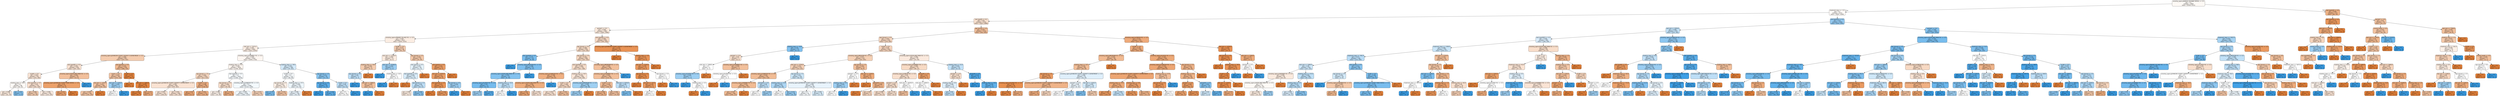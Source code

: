 digraph Tree {
node [shape=box, style="filled, rounded", color="black", fontname=helvetica] ;
edge [fontname=helvetica] ;
0 [label="arresting_agencyKANSAS HIGHWAY PATROL <= 0.5\ngini = 0.5\nsamples = 8840\nvalue = [4528, 4312]", fillcolor="#e581390c"] ;
1 [label="treatment_days <= -0.5\ngini = 0.5\nsamples = 8727\nvalue = [4447, 4280]", fillcolor="#e581390a"] ;
0 -> 1 [labeldistance=2.5, labelangle=45, headlabel="True"] ;
2 [label="bail_typePR <= 0.5\ngini = 0.49\nsamples = 6701\nvalue = [3813, 2888]", fillcolor="#e581393e"] ;
1 -> 2 ;
3 [label="genderF <= 0.5\ngini = 0.496\nsamples = 5487\nvalue = [3001, 2486]", fillcolor="#e581392c"] ;
2 -> 3 ;
4 [label="arresting_agencyPRAIRIE VILLAGE P.D. <= 0.5\ngini = 0.497\nsamples = 4557\nvalue = [2454, 2103]", fillcolor="#e5813924"] ;
3 -> 4 ;
5 [label="bail_amt <= 1675.0\ngini = 0.497\nsamples = 4491\nvalue = [2413, 2078]", fillcolor="#e5813923"] ;
4 -> 5 ;
6 [label="arresting_agencyJOHNSON COUNTY SHERIFF'S DEPARTMENT <= 0.5\ngini = 0.469\nsamples = 857\nvalue = [535, 322]", fillcolor="#e5813966"] ;
5 -> 6 ;
7 [label="bail_typeGPS <= 0.5\ngini = 0.492\nsamples = 439\nvalue = [247, 192]", fillcolor="#e5813939"] ;
6 -> 7 ;
8 [label="raceW <= 0.5\ngini = 0.493\nsamples = 421\nvalue = [235, 186]", fillcolor="#e5813935"] ;
7 -> 8 ;
9 [label="booking_days <= 26.5\ngini = 0.5\nsamples = 86\nvalue = [44, 42]", fillcolor="#e581390c"] ;
8 -> 9 ;
10 [label="gini = 0.496\nsamples = 75\nvalue = [41, 34]", fillcolor="#e581392c"] ;
9 -> 10 ;
11 [label="gini = 0.397\nsamples = 11\nvalue = [3, 8]", fillcolor="#399de59f"] ;
9 -> 11 ;
12 [label="bail_typeSUR <= 0.5\ngini = 0.49\nsamples = 335\nvalue = [191, 144]", fillcolor="#e581393f"] ;
8 -> 12 ;
13 [label="gini = 0.468\nsamples = 107\nvalue = [67, 40]", fillcolor="#e5813967"] ;
12 -> 13 ;
14 [label="gini = 0.496\nsamples = 228\nvalue = [124, 104]", fillcolor="#e5813929"] ;
12 -> 14 ;
15 [label="arresting_agencyOVERLAND PARK P.D. <= 0.5\ngini = 0.444\nsamples = 18\nvalue = [12, 6]", fillcolor="#e581397f"] ;
7 -> 15 ;
16 [label="arresting_agencyJOHNSON COUNTY PARK PATROL <= 0.5\ngini = 0.32\nsamples = 15\nvalue = [12, 3]", fillcolor="#e58139bf"] ;
15 -> 16 ;
17 [label="gini = 0.337\nsamples = 14\nvalue = [11, 3]", fillcolor="#e58139b9"] ;
16 -> 17 ;
18 [label="gini = 0.0\nsamples = 1\nvalue = [1, 0]", fillcolor="#e58139ff"] ;
16 -> 18 ;
19 [label="gini = 0.0\nsamples = 3\nvalue = [0, 3]", fillcolor="#399de5ff"] ;
15 -> 19 ;
20 [label="bail_typeGPS <= 0.5\ngini = 0.429\nsamples = 418\nvalue = [288, 130]", fillcolor="#e581398c"] ;
6 -> 20 ;
21 [label="raceA <= 0.5\ngini = 0.454\nsamples = 367\nvalue = [239, 128]", fillcolor="#e5813976"] ;
20 -> 21 ;
22 [label="bail_amt <= 1550.0\ngini = 0.453\nsamples = 364\nvalue = [238, 126]", fillcolor="#e5813978"] ;
21 -> 22 ;
23 [label="gini = 0.454\nsamples = 362\nvalue = [236, 126]", fillcolor="#e5813977"] ;
22 -> 23 ;
24 [label="gini = 0.0\nsamples = 2\nvalue = [2, 0]", fillcolor="#e58139ff"] ;
22 -> 24 ;
25 [label="bail_amt <= 1250.0\ngini = 0.444\nsamples = 3\nvalue = [1, 2]", fillcolor="#399de57f"] ;
21 -> 25 ;
26 [label="gini = 0.5\nsamples = 2\nvalue = [1, 1]", fillcolor="#e5813900"] ;
25 -> 26 ;
27 [label="gini = 0.0\nsamples = 1\nvalue = [0, 1]", fillcolor="#399de5ff"] ;
25 -> 27 ;
28 [label="raceW <= 0.5\ngini = 0.075\nsamples = 51\nvalue = [49, 2]", fillcolor="#e58139f5"] ;
20 -> 28 ;
29 [label="gini = 0.0\nsamples = 2\nvalue = [2, 0]", fillcolor="#e58139ff"] ;
28 -> 29 ;
30 [label="bail_amt <= 1400.0\ngini = 0.078\nsamples = 49\nvalue = [47, 2]", fillcolor="#e58139f4"] ;
28 -> 30 ;
31 [label="gini = 0.043\nsamples = 45\nvalue = [44, 1]", fillcolor="#e58139f9"] ;
30 -> 31 ;
32 [label="gini = 0.375\nsamples = 4\nvalue = [3, 1]", fillcolor="#e58139aa"] ;
30 -> 32 ;
33 [label="arresting_agencySHAWNEE P.D. <= 0.5\ngini = 0.499\nsamples = 3634\nvalue = [1878, 1756]", fillcolor="#e5813911"] ;
5 -> 33 ;
34 [label="booking_days <= 0.5\ngini = 0.499\nsamples = 3454\nvalue = [1799, 1655]", fillcolor="#e5813914"] ;
33 -> 34 ;
35 [label="age_binned <= 3.5\ngini = 0.482\nsamples = 1032\nvalue = [613, 419]", fillcolor="#e5813951"] ;
34 -> 35 ;
36 [label="arresting_agencyJOHNSON COUNTY SHERIFF'S DEPARTMENT <= 0.5\ngini = 0.492\nsamples = 842\nvalue = [475, 367]", fillcolor="#e581393a"] ;
35 -> 36 ;
37 [label="gini = 0.493\nsamples = 193\nvalue = [108, 85]", fillcolor="#e5813936"] ;
36 -> 37 ;
38 [label="gini = 0.491\nsamples = 649\nvalue = [367, 282]", fillcolor="#e581393b"] ;
36 -> 38 ;
39 [label="raceW <= 0.5\ngini = 0.398\nsamples = 190\nvalue = [138, 52]", fillcolor="#e581399f"] ;
35 -> 39 ;
40 [label="gini = 0.36\nsamples = 17\nvalue = [13, 4]", fillcolor="#e58139b1"] ;
39 -> 40 ;
41 [label="gini = 0.401\nsamples = 173\nvalue = [125, 48]", fillcolor="#e581399d"] ;
39 -> 41 ;
42 [label="bail_typeSUR <= 0.5\ngini = 0.5\nsamples = 2422\nvalue = [1186, 1236]", fillcolor="#399de50a"] ;
34 -> 42 ;
43 [label="age_binned <= 3.5\ngini = 0.489\nsamples = 132\nvalue = [76, 56]", fillcolor="#e5813943"] ;
42 -> 43 ;
44 [label="gini = 0.498\nsamples = 102\nvalue = [54, 48]", fillcolor="#e581391c"] ;
43 -> 44 ;
45 [label="gini = 0.391\nsamples = 30\nvalue = [22, 8]", fillcolor="#e58139a2"] ;
43 -> 45 ;
46 [label="arresting_agencyLEAWOOD P.D. <= 0.5\ngini = 0.5\nsamples = 2290\nvalue = [1110, 1180]", fillcolor="#399de50f"] ;
42 -> 46 ;
47 [label="gini = 0.499\nsamples = 2246\nvalue = [1083, 1163]", fillcolor="#399de512"] ;
46 -> 47 ;
48 [label="gini = 0.474\nsamples = 44\nvalue = [27, 17]", fillcolor="#e581395e"] ;
46 -> 48 ;
49 [label="booking_days <= 39.0\ngini = 0.493\nsamples = 180\nvalue = [79, 101]", fillcolor="#399de538"] ;
33 -> 49 ;
50 [label="raceW <= 0.5\ngini = 0.5\nsamples = 135\nvalue = [66, 69]", fillcolor="#399de50b"] ;
49 -> 50 ;
51 [label="age_binned <= 1.5\ngini = 0.497\nsamples = 28\nvalue = [15, 13]", fillcolor="#e5813922"] ;
50 -> 51 ;
52 [label="gini = 0.375\nsamples = 8\nvalue = [2, 6]", fillcolor="#399de5aa"] ;
51 -> 52 ;
53 [label="gini = 0.455\nsamples = 20\nvalue = [13, 7]", fillcolor="#e5813976"] ;
51 -> 53 ;
54 [label="booking_days <= 37.5\ngini = 0.499\nsamples = 107\nvalue = [51, 56]", fillcolor="#399de517"] ;
50 -> 54 ;
55 [label="gini = 0.498\nsamples = 106\nvalue = [50, 56]", fillcolor="#399de51b"] ;
54 -> 55 ;
56 [label="gini = 0.0\nsamples = 1\nvalue = [1, 0]", fillcolor="#e58139ff"] ;
54 -> 56 ;
57 [label="age_binned <= 2.5\ngini = 0.411\nsamples = 45\nvalue = [13, 32]", fillcolor="#399de597"] ;
49 -> 57 ;
58 [label="age_binned <= 0.5\ngini = 0.255\nsamples = 20\nvalue = [3, 17]", fillcolor="#399de5d2"] ;
57 -> 58 ;
59 [label="gini = 0.0\nsamples = 1\nvalue = [0, 1]", fillcolor="#399de5ff"] ;
58 -> 59 ;
60 [label="gini = 0.266\nsamples = 19\nvalue = [3, 16]", fillcolor="#399de5cf"] ;
58 -> 60 ;
61 [label="raceB <= 0.5\ngini = 0.48\nsamples = 25\nvalue = [10, 15]", fillcolor="#399de555"] ;
57 -> 61 ;
62 [label="gini = 0.5\nsamples = 20\nvalue = [10, 10]", fillcolor="#e5813900"] ;
61 -> 62 ;
63 [label="gini = 0.0\nsamples = 5\nvalue = [0, 5]", fillcolor="#399de5ff"] ;
61 -> 63 ;
64 [label="raceW <= 0.5\ngini = 0.471\nsamples = 66\nvalue = [41, 25]", fillcolor="#e5813964"] ;
4 -> 64 ;
65 [label="bail_amt <= 17500.0\ngini = 0.496\nsamples = 11\nvalue = [6, 5]", fillcolor="#e581392a"] ;
64 -> 65 ;
66 [label="booking_days <= 34.0\ngini = 0.469\nsamples = 8\nvalue = [5, 3]", fillcolor="#e5813966"] ;
65 -> 66 ;
67 [label="age_binned <= 0.5\ngini = 0.48\nsamples = 5\nvalue = [2, 3]", fillcolor="#399de555"] ;
66 -> 67 ;
68 [label="gini = 0.0\nsamples = 2\nvalue = [0, 2]", fillcolor="#399de5ff"] ;
67 -> 68 ;
69 [label="bail_amt <= 3000.0\ngini = 0.444\nsamples = 3\nvalue = [2, 1]", fillcolor="#e581397f"] ;
67 -> 69 ;
70 [label="gini = 0.0\nsamples = 1\nvalue = [0, 1]", fillcolor="#399de5ff"] ;
69 -> 70 ;
71 [label="gini = 0.0\nsamples = 2\nvalue = [2, 0]", fillcolor="#e58139ff"] ;
69 -> 71 ;
72 [label="gini = 0.0\nsamples = 3\nvalue = [3, 0]", fillcolor="#e58139ff"] ;
66 -> 72 ;
73 [label="bail_amt <= 37500.0\ngini = 0.444\nsamples = 3\nvalue = [1, 2]", fillcolor="#399de57f"] ;
65 -> 73 ;
74 [label="gini = 0.0\nsamples = 1\nvalue = [0, 1]", fillcolor="#399de5ff"] ;
73 -> 74 ;
75 [label="booking_days <= 10.5\ngini = 0.5\nsamples = 2\nvalue = [1, 1]", fillcolor="#e5813900"] ;
73 -> 75 ;
76 [label="gini = 0.0\nsamples = 1\nvalue = [0, 1]", fillcolor="#399de5ff"] ;
75 -> 76 ;
77 [label="gini = 0.0\nsamples = 1\nvalue = [1, 0]", fillcolor="#e58139ff"] ;
75 -> 77 ;
78 [label="age_binned <= 2.5\ngini = 0.463\nsamples = 55\nvalue = [35, 20]", fillcolor="#e581396d"] ;
64 -> 78 ;
79 [label="bail_typeCA <= 0.5\ngini = 0.497\nsamples = 28\nvalue = [13, 15]", fillcolor="#399de522"] ;
78 -> 79 ;
80 [label="bail_typeSUR <= 0.5\ngini = 0.494\nsamples = 27\nvalue = [12, 15]", fillcolor="#399de533"] ;
79 -> 80 ;
81 [label="gini = 0.0\nsamples = 2\nvalue = [2, 0]", fillcolor="#e58139ff"] ;
80 -> 81 ;
82 [label="age_binned <= 1.5\ngini = 0.48\nsamples = 25\nvalue = [10, 15]", fillcolor="#399de555"] ;
80 -> 82 ;
83 [label="gini = 0.496\nsamples = 11\nvalue = [6, 5]", fillcolor="#e581392a"] ;
82 -> 83 ;
84 [label="gini = 0.408\nsamples = 14\nvalue = [4, 10]", fillcolor="#399de599"] ;
82 -> 84 ;
85 [label="gini = 0.0\nsamples = 1\nvalue = [1, 0]", fillcolor="#e58139ff"] ;
79 -> 85 ;
86 [label="bail_typeCA <= 0.5\ngini = 0.302\nsamples = 27\nvalue = [22, 5]", fillcolor="#e58139c5"] ;
78 -> 86 ;
87 [label="bail_amt <= 8750.0\ngini = 0.311\nsamples = 26\nvalue = [21, 5]", fillcolor="#e58139c2"] ;
86 -> 87 ;
88 [label="bail_typeSUR <= 0.5\ngini = 0.227\nsamples = 23\nvalue = [20, 3]", fillcolor="#e58139d9"] ;
87 -> 88 ;
89 [label="gini = 0.0\nsamples = 4\nvalue = [4, 0]", fillcolor="#e58139ff"] ;
88 -> 89 ;
90 [label="gini = 0.266\nsamples = 19\nvalue = [16, 3]", fillcolor="#e58139cf"] ;
88 -> 90 ;
91 [label="age_binned <= 4.5\ngini = 0.444\nsamples = 3\nvalue = [1, 2]", fillcolor="#399de57f"] ;
87 -> 91 ;
92 [label="gini = 0.0\nsamples = 2\nvalue = [0, 2]", fillcolor="#399de5ff"] ;
91 -> 92 ;
93 [label="gini = 0.0\nsamples = 1\nvalue = [1, 0]", fillcolor="#e58139ff"] ;
91 -> 93 ;
94 [label="gini = 0.0\nsamples = 1\nvalue = [1, 0]", fillcolor="#e58139ff"] ;
86 -> 94 ;
95 [label="bail_typeGPS <= 0.5\ngini = 0.484\nsamples = 930\nvalue = [547, 383]", fillcolor="#e581394c"] ;
3 -> 95 ;
96 [label="age_binned <= 0.5\ngini = 0.486\nsamples = 914\nvalue = [533, 381]", fillcolor="#e5813949"] ;
95 -> 96 ;
97 [label="bail_typeSUR <= 0.5\ngini = 0.375\nsamples = 24\nvalue = [6, 18]", fillcolor="#399de5aa"] ;
96 -> 97 ;
98 [label="gini = 0.0\nsamples = 1\nvalue = [0, 1]", fillcolor="#399de5ff"] ;
97 -> 98 ;
99 [label="arresting_agencyMISSION P.D. <= 0.5\ngini = 0.386\nsamples = 23\nvalue = [6, 17]", fillcolor="#399de5a5"] ;
97 -> 99 ;
100 [label="arresting_agencyOVERLAND PARK P.D. <= 0.5\ngini = 0.397\nsamples = 22\nvalue = [6, 16]", fillcolor="#399de59f"] ;
99 -> 100 ;
101 [label="arresting_agencyOLATHE P.D. <= 0.5\ngini = 0.36\nsamples = 17\nvalue = [4, 13]", fillcolor="#399de5b1"] ;
100 -> 101 ;
102 [label="gini = 0.444\nsamples = 9\nvalue = [3, 6]", fillcolor="#399de57f"] ;
101 -> 102 ;
103 [label="gini = 0.219\nsamples = 8\nvalue = [1, 7]", fillcolor="#399de5db"] ;
101 -> 103 ;
104 [label="booking_days <= 15.0\ngini = 0.48\nsamples = 5\nvalue = [2, 3]", fillcolor="#399de555"] ;
100 -> 104 ;
105 [label="gini = 0.5\nsamples = 4\nvalue = [2, 2]", fillcolor="#e5813900"] ;
104 -> 105 ;
106 [label="gini = 0.0\nsamples = 1\nvalue = [0, 1]", fillcolor="#399de5ff"] ;
104 -> 106 ;
107 [label="gini = 0.0\nsamples = 1\nvalue = [0, 1]", fillcolor="#399de5ff"] ;
99 -> 107 ;
108 [label="age_binned <= 3.5\ngini = 0.483\nsamples = 890\nvalue = [527, 363]", fillcolor="#e581394f"] ;
96 -> 108 ;
109 [label="bail_typeSUR <= 0.5\ngini = 0.489\nsamples = 725\nvalue = [417, 308]", fillcolor="#e5813943"] ;
108 -> 109 ;
110 [label="arresting_agencyLEAWOOD P.D. <= 0.5\ngini = 0.396\nsamples = 81\nvalue = [59, 22]", fillcolor="#e58139a0"] ;
109 -> 110 ;
111 [label="arresting_agencyOVERLAND PARK P.D. <= 0.5\ngini = 0.387\nsamples = 80\nvalue = [59, 21]", fillcolor="#e58139a4"] ;
110 -> 111 ;
112 [label="gini = 0.342\nsamples = 64\nvalue = [50, 14]", fillcolor="#e58139b8"] ;
111 -> 112 ;
113 [label="gini = 0.492\nsamples = 16\nvalue = [9, 7]", fillcolor="#e5813939"] ;
111 -> 113 ;
114 [label="gini = 0.0\nsamples = 1\nvalue = [0, 1]", fillcolor="#399de5ff"] ;
110 -> 114 ;
115 [label="booking_days <= 50.5\ngini = 0.494\nsamples = 644\nvalue = [358, 286]", fillcolor="#e5813933"] ;
109 -> 115 ;
116 [label="raceB <= 0.5\ngini = 0.484\nsamples = 556\nvalue = [328, 228]", fillcolor="#e581394e"] ;
115 -> 116 ;
117 [label="gini = 0.491\nsamples = 432\nvalue = [245, 187]", fillcolor="#e581393c"] ;
116 -> 117 ;
118 [label="gini = 0.443\nsamples = 124\nvalue = [83, 41]", fillcolor="#e5813981"] ;
116 -> 118 ;
119 [label="arresting_agencyMERRIAM P.D. <= 0.5\ngini = 0.449\nsamples = 88\nvalue = [30, 58]", fillcolor="#399de57b"] ;
115 -> 119 ;
120 [label="gini = 0.444\nsamples = 87\nvalue = [29, 58]", fillcolor="#399de57f"] ;
119 -> 120 ;
121 [label="gini = 0.0\nsamples = 1\nvalue = [1, 0]", fillcolor="#e58139ff"] ;
119 -> 121 ;
122 [label="arresting_agencyMERRIAM P.D. <= 0.5\ngini = 0.444\nsamples = 165\nvalue = [110, 55]", fillcolor="#e581397f"] ;
108 -> 122 ;
123 [label="arresting_agencySHAWNEE P.D. <= 0.5\ngini = 0.442\nsamples = 164\nvalue = [110, 54]", fillcolor="#e5813982"] ;
122 -> 123 ;
124 [label="raceW <= 0.5\ngini = 0.436\nsamples = 159\nvalue = [108, 51]", fillcolor="#e5813987"] ;
123 -> 124 ;
125 [label="gini = 0.399\nsamples = 40\nvalue = [29, 11]", fillcolor="#e581399e"] ;
124 -> 125 ;
126 [label="gini = 0.446\nsamples = 119\nvalue = [79, 40]", fillcolor="#e581397e"] ;
124 -> 126 ;
127 [label="bail_amt <= 8750.0\ngini = 0.48\nsamples = 5\nvalue = [2, 3]", fillcolor="#399de555"] ;
123 -> 127 ;
128 [label="gini = 0.375\nsamples = 4\nvalue = [1, 3]", fillcolor="#399de5aa"] ;
127 -> 128 ;
129 [label="gini = 0.0\nsamples = 1\nvalue = [1, 0]", fillcolor="#e58139ff"] ;
127 -> 129 ;
130 [label="gini = 0.0\nsamples = 1\nvalue = [0, 1]", fillcolor="#399de5ff"] ;
122 -> 130 ;
131 [label="arresting_agencyJOHNSON COUNTY SHERIFF'S DEPARTMENT <= 0.5\ngini = 0.219\nsamples = 16\nvalue = [14, 2]", fillcolor="#e58139db"] ;
95 -> 131 ;
132 [label="gini = 0.0\nsamples = 1\nvalue = [1, 0]", fillcolor="#e58139ff"] ;
131 -> 132 ;
133 [label="booking_days <= 0.5\ngini = 0.231\nsamples = 15\nvalue = [13, 2]", fillcolor="#e58139d8"] ;
131 -> 133 ;
134 [label="bail_amt <= 2250.0\ngini = 0.278\nsamples = 12\nvalue = [10, 2]", fillcolor="#e58139cc"] ;
133 -> 134 ;
135 [label="age_binned <= 2.5\ngini = 0.18\nsamples = 10\nvalue = [9, 1]", fillcolor="#e58139e3"] ;
134 -> 135 ;
136 [label="gini = 0.0\nsamples = 4\nvalue = [4, 0]", fillcolor="#e58139ff"] ;
135 -> 136 ;
137 [label="bail_amt <= 375.0\ngini = 0.278\nsamples = 6\nvalue = [5, 1]", fillcolor="#e58139cc"] ;
135 -> 137 ;
138 [label="gini = 0.5\nsamples = 2\nvalue = [1, 1]", fillcolor="#e5813900"] ;
137 -> 138 ;
139 [label="gini = 0.0\nsamples = 4\nvalue = [4, 0]", fillcolor="#e58139ff"] ;
137 -> 139 ;
140 [label="age_binned <= 5.5\ngini = 0.5\nsamples = 2\nvalue = [1, 1]", fillcolor="#e5813900"] ;
134 -> 140 ;
141 [label="gini = 0.0\nsamples = 1\nvalue = [1, 0]", fillcolor="#e58139ff"] ;
140 -> 141 ;
142 [label="gini = 0.0\nsamples = 1\nvalue = [0, 1]", fillcolor="#399de5ff"] ;
140 -> 142 ;
143 [label="gini = 0.0\nsamples = 3\nvalue = [3, 0]", fillcolor="#e58139ff"] ;
133 -> 143 ;
144 [label="age_binned <= 2.5\ngini = 0.443\nsamples = 1214\nvalue = [812, 402]", fillcolor="#e5813981"] ;
2 -> 144 ;
145 [label="age_binned <= 0.5\ngini = 0.483\nsamples = 639\nvalue = [379, 260]", fillcolor="#e5813950"] ;
144 -> 145 ;
146 [label="booking_days <= 19.0\ngini = 0.391\nsamples = 15\nvalue = [4, 11]", fillcolor="#399de5a2"] ;
145 -> 146 ;
147 [label="genderF <= 0.5\ngini = 0.49\nsamples = 7\nvalue = [4, 3]", fillcolor="#e5813940"] ;
146 -> 147 ;
148 [label="bail_amt <= 2000.0\ngini = 0.5\nsamples = 4\nvalue = [2, 2]", fillcolor="#e5813900"] ;
147 -> 148 ;
149 [label="arresting_agencyOLATHE P.D. <= 0.5\ngini = 0.444\nsamples = 3\nvalue = [1, 2]", fillcolor="#399de57f"] ;
148 -> 149 ;
150 [label="gini = 0.0\nsamples = 1\nvalue = [0, 1]", fillcolor="#399de5ff"] ;
149 -> 150 ;
151 [label="booking_days <= 0.5\ngini = 0.5\nsamples = 2\nvalue = [1, 1]", fillcolor="#e5813900"] ;
149 -> 151 ;
152 [label="gini = 0.0\nsamples = 1\nvalue = [1, 0]", fillcolor="#e58139ff"] ;
151 -> 152 ;
153 [label="gini = 0.0\nsamples = 1\nvalue = [0, 1]", fillcolor="#399de5ff"] ;
151 -> 153 ;
154 [label="gini = 0.0\nsamples = 1\nvalue = [1, 0]", fillcolor="#e58139ff"] ;
148 -> 154 ;
155 [label="arresting_agencySHAWNEE P.D. <= 0.5\ngini = 0.444\nsamples = 3\nvalue = [2, 1]", fillcolor="#e581397f"] ;
147 -> 155 ;
156 [label="arresting_agencyOLATHE P.D. <= 0.5\ngini = 0.5\nsamples = 2\nvalue = [1, 1]", fillcolor="#e5813900"] ;
155 -> 156 ;
157 [label="gini = 0.0\nsamples = 1\nvalue = [1, 0]", fillcolor="#e58139ff"] ;
156 -> 157 ;
158 [label="gini = 0.0\nsamples = 1\nvalue = [0, 1]", fillcolor="#399de5ff"] ;
156 -> 158 ;
159 [label="gini = 0.0\nsamples = 1\nvalue = [1, 0]", fillcolor="#e58139ff"] ;
155 -> 159 ;
160 [label="gini = 0.0\nsamples = 8\nvalue = [0, 8]", fillcolor="#399de5ff"] ;
146 -> 160 ;
161 [label="raceB <= 0.5\ngini = 0.48\nsamples = 624\nvalue = [375, 249]", fillcolor="#e5813956"] ;
145 -> 161 ;
162 [label="arresting_agencyMISSION P.D. <= 0.5\ngini = 0.475\nsamples = 527\nvalue = [322, 205]", fillcolor="#e581395d"] ;
161 -> 162 ;
163 [label="bail_amt <= 2750.0\ngini = 0.476\nsamples = 515\nvalue = [314, 201]", fillcolor="#e581395c"] ;
162 -> 163 ;
164 [label="arresting_agencyLEAWOOD P.D. <= 0.5\ngini = 0.434\nsamples = 370\nvalue = [252, 118]", fillcolor="#e5813988"] ;
163 -> 164 ;
165 [label="arresting_agencyFAIRWAY P.D. <= 0.5\ngini = 0.432\nsamples = 365\nvalue = [250, 115]", fillcolor="#e581398a"] ;
164 -> 165 ;
166 [label="gini = 0.432\nsamples = 364\nvalue = [249, 115]", fillcolor="#e5813989"] ;
165 -> 166 ;
167 [label="gini = 0.0\nsamples = 1\nvalue = [1, 0]", fillcolor="#e58139ff"] ;
165 -> 167 ;
168 [label="genderM <= 0.5\ngini = 0.48\nsamples = 5\nvalue = [2, 3]", fillcolor="#399de555"] ;
164 -> 168 ;
169 [label="gini = 0.5\nsamples = 2\nvalue = [1, 1]", fillcolor="#e5813900"] ;
168 -> 169 ;
170 [label="gini = 0.444\nsamples = 3\nvalue = [1, 2]", fillcolor="#399de57f"] ;
168 -> 170 ;
171 [label="age_binned <= 1.5\ngini = 0.49\nsamples = 145\nvalue = [62, 83]", fillcolor="#399de541"] ;
163 -> 171 ;
172 [label="booking_days <= 11.0\ngini = 0.467\nsamples = 62\nvalue = [23, 39]", fillcolor="#399de569"] ;
171 -> 172 ;
173 [label="gini = 0.5\nsamples = 18\nvalue = [9, 9]", fillcolor="#e5813900"] ;
172 -> 173 ;
174 [label="gini = 0.434\nsamples = 44\nvalue = [14, 30]", fillcolor="#399de588"] ;
172 -> 174 ;
175 [label="arresting_agencyJOHNSON COUNTY SHERIFF'S DEPARTMENT <= 0.5\ngini = 0.498\nsamples = 83\nvalue = [39, 44]", fillcolor="#399de51d"] ;
171 -> 175 ;
176 [label="gini = 0.5\nsamples = 45\nvalue = [22, 23]", fillcolor="#399de50b"] ;
175 -> 176 ;
177 [label="gini = 0.494\nsamples = 38\nvalue = [17, 21]", fillcolor="#399de531"] ;
175 -> 177 ;
178 [label="age_binned <= 1.5\ngini = 0.444\nsamples = 12\nvalue = [8, 4]", fillcolor="#e581397f"] ;
162 -> 178 ;
179 [label="genderF <= 0.5\ngini = 0.5\nsamples = 4\nvalue = [2, 2]", fillcolor="#e5813900"] ;
178 -> 179 ;
180 [label="booking_days <= 9.5\ngini = 0.444\nsamples = 3\nvalue = [1, 2]", fillcolor="#399de57f"] ;
179 -> 180 ;
181 [label="gini = 0.5\nsamples = 2\nvalue = [1, 1]", fillcolor="#e5813900"] ;
180 -> 181 ;
182 [label="gini = 0.0\nsamples = 1\nvalue = [0, 1]", fillcolor="#399de5ff"] ;
180 -> 182 ;
183 [label="gini = 0.0\nsamples = 1\nvalue = [1, 0]", fillcolor="#e58139ff"] ;
179 -> 183 ;
184 [label="bail_amt <= 1250.0\ngini = 0.375\nsamples = 8\nvalue = [6, 2]", fillcolor="#e58139aa"] ;
178 -> 184 ;
185 [label="gini = 0.0\nsamples = 1\nvalue = [1, 0]", fillcolor="#e58139ff"] ;
184 -> 185 ;
186 [label="genderM <= 0.5\ngini = 0.408\nsamples = 7\nvalue = [5, 2]", fillcolor="#e5813999"] ;
184 -> 186 ;
187 [label="gini = 0.0\nsamples = 2\nvalue = [2, 0]", fillcolor="#e58139ff"] ;
186 -> 187 ;
188 [label="gini = 0.48\nsamples = 5\nvalue = [3, 2]", fillcolor="#e5813955"] ;
186 -> 188 ;
189 [label="arresting_agencyOVERLAND PARK P.D. <= 0.5\ngini = 0.496\nsamples = 97\nvalue = [53, 44]", fillcolor="#e581392b"] ;
161 -> 189 ;
190 [label="arresting_agencySHAWNEE P.D. <= 0.5\ngini = 0.485\nsamples = 75\nvalue = [44, 31]", fillcolor="#e581394b"] ;
189 -> 190 ;
191 [label="arresting_agencyLENEXA P.D. <= 0.5\ngini = 0.49\nsamples = 70\nvalue = [40, 30]", fillcolor="#e5813940"] ;
190 -> 191 ;
192 [label="genderF <= 0.5\ngini = 0.489\nsamples = 66\nvalue = [38, 28]", fillcolor="#e5813943"] ;
191 -> 192 ;
193 [label="gini = 0.488\nsamples = 52\nvalue = [30, 22]", fillcolor="#e5813944"] ;
192 -> 193 ;
194 [label="gini = 0.49\nsamples = 14\nvalue = [8, 6]", fillcolor="#e5813940"] ;
192 -> 194 ;
195 [label="bail_amt <= 26250.0\ngini = 0.5\nsamples = 4\nvalue = [2, 2]", fillcolor="#e5813900"] ;
191 -> 195 ;
196 [label="gini = 0.444\nsamples = 3\nvalue = [2, 1]", fillcolor="#e581397f"] ;
195 -> 196 ;
197 [label="gini = 0.0\nsamples = 1\nvalue = [0, 1]", fillcolor="#399de5ff"] ;
195 -> 197 ;
198 [label="genderM <= 0.5\ngini = 0.32\nsamples = 5\nvalue = [4, 1]", fillcolor="#e58139bf"] ;
190 -> 198 ;
199 [label="bail_amt <= 2000.0\ngini = 0.5\nsamples = 2\nvalue = [1, 1]", fillcolor="#e5813900"] ;
198 -> 199 ;
200 [label="gini = 0.0\nsamples = 1\nvalue = [0, 1]", fillcolor="#399de5ff"] ;
199 -> 200 ;
201 [label="gini = 0.0\nsamples = 1\nvalue = [1, 0]", fillcolor="#e58139ff"] ;
199 -> 201 ;
202 [label="gini = 0.0\nsamples = 3\nvalue = [3, 0]", fillcolor="#e58139ff"] ;
198 -> 202 ;
203 [label="booking_days <= 21.0\ngini = 0.483\nsamples = 22\nvalue = [9, 13]", fillcolor="#399de54e"] ;
189 -> 203 ;
204 [label="genderF <= 0.5\ngini = 0.49\nsamples = 14\nvalue = [8, 6]", fillcolor="#e5813940"] ;
203 -> 204 ;
205 [label="booking_days <= 8.0\ngini = 0.496\nsamples = 11\nvalue = [5, 6]", fillcolor="#399de52a"] ;
204 -> 205 ;
206 [label="gini = 0.48\nsamples = 10\nvalue = [4, 6]", fillcolor="#399de555"] ;
205 -> 206 ;
207 [label="gini = 0.0\nsamples = 1\nvalue = [1, 0]", fillcolor="#e58139ff"] ;
205 -> 207 ;
208 [label="gini = 0.0\nsamples = 3\nvalue = [3, 0]", fillcolor="#e58139ff"] ;
204 -> 208 ;
209 [label="genderM <= 0.5\ngini = 0.219\nsamples = 8\nvalue = [1, 7]", fillcolor="#399de5db"] ;
203 -> 209 ;
210 [label="gini = 0.0\nsamples = 2\nvalue = [0, 2]", fillcolor="#399de5ff"] ;
209 -> 210 ;
211 [label="booking_days <= 45.0\ngini = 0.278\nsamples = 6\nvalue = [1, 5]", fillcolor="#399de5cc"] ;
209 -> 211 ;
212 [label="gini = 0.0\nsamples = 5\nvalue = [0, 5]", fillcolor="#399de5ff"] ;
211 -> 212 ;
213 [label="gini = 0.0\nsamples = 1\nvalue = [1, 0]", fillcolor="#e58139ff"] ;
211 -> 213 ;
214 [label="arresting_agencyLENEXA P.D. <= 0.5\ngini = 0.372\nsamples = 575\nvalue = [433, 142]", fillcolor="#e58139ab"] ;
144 -> 214 ;
215 [label="raceW <= 0.5\ngini = 0.378\nsamples = 549\nvalue = [410, 139]", fillcolor="#e58139a9"] ;
214 -> 215 ;
216 [label="arresting_agencyMERRIAM P.D. <= 0.5\ngini = 0.429\nsamples = 90\nvalue = [62, 28]", fillcolor="#e581398c"] ;
215 -> 216 ;
217 [label="booking_days <= 22.5\ngini = 0.439\nsamples = 86\nvalue = [58, 28]", fillcolor="#e5813984"] ;
216 -> 217 ;
218 [label="age_binned <= 3.5\ngini = 0.291\nsamples = 51\nvalue = [42, 9]", fillcolor="#e58139c8"] ;
217 -> 218 ;
219 [label="arresting_agencyOLATHE P.D. <= 0.5\ngini = 0.18\nsamples = 30\nvalue = [27, 3]", fillcolor="#e58139e3"] ;
218 -> 219 ;
220 [label="gini = 0.087\nsamples = 22\nvalue = [21, 1]", fillcolor="#e58139f3"] ;
219 -> 220 ;
221 [label="gini = 0.375\nsamples = 8\nvalue = [6, 2]", fillcolor="#e58139aa"] ;
219 -> 221 ;
222 [label="arresting_agencyJOHNSON COUNTY SHERIFF'S DEPARTMENT <= 0.5\ngini = 0.408\nsamples = 21\nvalue = [15, 6]", fillcolor="#e5813999"] ;
218 -> 222 ;
223 [label="gini = 0.375\nsamples = 16\nvalue = [12, 4]", fillcolor="#e58139aa"] ;
222 -> 223 ;
224 [label="gini = 0.48\nsamples = 5\nvalue = [3, 2]", fillcolor="#e5813955"] ;
222 -> 224 ;
225 [label="arresting_agencyJOHNSON COUNTY SHERIFF'S DEPARTMENT <= 0.5\ngini = 0.496\nsamples = 35\nvalue = [16, 19]", fillcolor="#399de528"] ;
217 -> 225 ;
226 [label="genderF <= 0.5\ngini = 0.499\nsamples = 19\nvalue = [9, 10]", fillcolor="#399de519"] ;
225 -> 226 ;
227 [label="gini = 0.5\nsamples = 14\nvalue = [7, 7]", fillcolor="#e5813900"] ;
226 -> 227 ;
228 [label="gini = 0.48\nsamples = 5\nvalue = [2, 3]", fillcolor="#399de555"] ;
226 -> 228 ;
229 [label="bail_amt <= 4250.0\ngini = 0.492\nsamples = 16\nvalue = [7, 9]", fillcolor="#399de539"] ;
225 -> 229 ;
230 [label="gini = 0.375\nsamples = 8\nvalue = [2, 6]", fillcolor="#399de5aa"] ;
229 -> 230 ;
231 [label="gini = 0.469\nsamples = 8\nvalue = [5, 3]", fillcolor="#e5813966"] ;
229 -> 231 ;
232 [label="gini = 0.0\nsamples = 4\nvalue = [4, 0]", fillcolor="#e58139ff"] ;
216 -> 232 ;
233 [label="arresting_agencyOLATHE P.D. <= 0.5\ngini = 0.367\nsamples = 459\nvalue = [348, 111]", fillcolor="#e58139ae"] ;
215 -> 233 ;
234 [label="arresting_agencyLEAWOOD P.D. <= 0.5\ngini = 0.355\nsamples = 369\nvalue = [284, 85]", fillcolor="#e58139b3"] ;
233 -> 234 ;
235 [label="arresting_agencyJOHNSON COUNTY SHERIFF'S DEPARTMENT <= 0.5\ngini = 0.352\nsamples = 360\nvalue = [278, 82]", fillcolor="#e58139b4"] ;
234 -> 235 ;
236 [label="booking_days <= 11.5\ngini = 0.371\nsamples = 191\nvalue = [144, 47]", fillcolor="#e58139ac"] ;
235 -> 236 ;
237 [label="gini = 0.266\nsamples = 152\nvalue = [128, 24]", fillcolor="#e58139cf"] ;
236 -> 237 ;
238 [label="gini = 0.484\nsamples = 39\nvalue = [16, 23]", fillcolor="#399de54e"] ;
236 -> 238 ;
239 [label="booking_days <= 9.0\ngini = 0.328\nsamples = 169\nvalue = [134, 35]", fillcolor="#e58139bc"] ;
235 -> 239 ;
240 [label="gini = 0.251\nsamples = 95\nvalue = [81, 14]", fillcolor="#e58139d3"] ;
239 -> 240 ;
241 [label="gini = 0.407\nsamples = 74\nvalue = [53, 21]", fillcolor="#e581399a"] ;
239 -> 241 ;
242 [label="booking_days <= 27.0\ngini = 0.444\nsamples = 9\nvalue = [6, 3]", fillcolor="#e581397f"] ;
234 -> 242 ;
243 [label="age_binned <= 4.5\ngini = 0.245\nsamples = 7\nvalue = [6, 1]", fillcolor="#e58139d4"] ;
242 -> 243 ;
244 [label="gini = 0.0\nsamples = 5\nvalue = [5, 0]", fillcolor="#e58139ff"] ;
243 -> 244 ;
245 [label="gini = 0.5\nsamples = 2\nvalue = [1, 1]", fillcolor="#e5813900"] ;
243 -> 245 ;
246 [label="gini = 0.0\nsamples = 2\nvalue = [0, 2]", fillcolor="#399de5ff"] ;
242 -> 246 ;
247 [label="age_binned <= 5.5\ngini = 0.411\nsamples = 90\nvalue = [64, 26]", fillcolor="#e5813997"] ;
233 -> 247 ;
248 [label="booking_days <= 8.5\ngini = 0.414\nsamples = 89\nvalue = [63, 26]", fillcolor="#e5813996"] ;
247 -> 248 ;
249 [label="genderF <= 0.5\ngini = 0.299\nsamples = 71\nvalue = [58, 13]", fillcolor="#e58139c6"] ;
248 -> 249 ;
250 [label="gini = 0.32\nsamples = 55\nvalue = [44, 11]", fillcolor="#e58139bf"] ;
249 -> 250 ;
251 [label="gini = 0.219\nsamples = 16\nvalue = [14, 2]", fillcolor="#e58139db"] ;
249 -> 251 ;
252 [label="genderM <= 0.5\ngini = 0.401\nsamples = 18\nvalue = [5, 13]", fillcolor="#399de59d"] ;
248 -> 252 ;
253 [label="gini = 0.49\nsamples = 7\nvalue = [3, 4]", fillcolor="#399de540"] ;
252 -> 253 ;
254 [label="gini = 0.298\nsamples = 11\nvalue = [2, 9]", fillcolor="#399de5c6"] ;
252 -> 254 ;
255 [label="gini = 0.0\nsamples = 1\nvalue = [1, 0]", fillcolor="#e58139ff"] ;
247 -> 255 ;
256 [label="bail_amt <= 4250.0\ngini = 0.204\nsamples = 26\nvalue = [23, 3]", fillcolor="#e58139de"] ;
214 -> 256 ;
257 [label="age_binned <= 3.5\ngini = 0.165\nsamples = 22\nvalue = [20, 2]", fillcolor="#e58139e6"] ;
256 -> 257 ;
258 [label="gini = 0.0\nsamples = 6\nvalue = [6, 0]", fillcolor="#e58139ff"] ;
257 -> 258 ;
259 [label="booking_days <= 26.0\ngini = 0.219\nsamples = 16\nvalue = [14, 2]", fillcolor="#e58139db"] ;
257 -> 259 ;
260 [label="raceB <= 0.5\ngini = 0.124\nsamples = 15\nvalue = [14, 1]", fillcolor="#e58139ed"] ;
259 -> 260 ;
261 [label="bail_amt <= 1250.0\ngini = 0.153\nsamples = 12\nvalue = [11, 1]", fillcolor="#e58139e8"] ;
260 -> 261 ;
262 [label="gini = 0.375\nsamples = 4\nvalue = [3, 1]", fillcolor="#e58139aa"] ;
261 -> 262 ;
263 [label="gini = 0.0\nsamples = 8\nvalue = [8, 0]", fillcolor="#e58139ff"] ;
261 -> 263 ;
264 [label="gini = 0.0\nsamples = 3\nvalue = [3, 0]", fillcolor="#e58139ff"] ;
260 -> 264 ;
265 [label="gini = 0.0\nsamples = 1\nvalue = [0, 1]", fillcolor="#399de5ff"] ;
259 -> 265 ;
266 [label="bail_amt <= 7500.0\ngini = 0.375\nsamples = 4\nvalue = [3, 1]", fillcolor="#e58139aa"] ;
256 -> 266 ;
267 [label="genderF <= 0.5\ngini = 0.5\nsamples = 2\nvalue = [1, 1]", fillcolor="#e5813900"] ;
266 -> 267 ;
268 [label="gini = 0.0\nsamples = 1\nvalue = [1, 0]", fillcolor="#e58139ff"] ;
267 -> 268 ;
269 [label="gini = 0.0\nsamples = 1\nvalue = [0, 1]", fillcolor="#399de5ff"] ;
267 -> 269 ;
270 [label="gini = 0.0\nsamples = 2\nvalue = [2, 0]", fillcolor="#e58139ff"] ;
266 -> 270 ;
271 [label="bail_typeSUR <= 0.5\ngini = 0.43\nsamples = 2026\nvalue = [634, 1392]", fillcolor="#399de58b"] ;
1 -> 271 ;
272 [label="bail_amt <= 4250.0\ngini = 0.484\nsamples = 579\nvalue = [237, 342]", fillcolor="#399de54e"] ;
271 -> 272 ;
273 [label="bail_typeORCD <= 0.5\ngini = 0.494\nsamples = 440\nvalue = [196, 244]", fillcolor="#399de532"] ;
272 -> 273 ;
274 [label="treatment_days <= 1299.0\ngini = 0.488\nsamples = 376\nvalue = [159, 217]", fillcolor="#399de544"] ;
273 -> 274 ;
275 [label="treatment_days <= 381.0\ngini = 0.477\nsamples = 336\nvalue = [132, 204]", fillcolor="#399de55a"] ;
274 -> 275 ;
276 [label="bail_amt <= 1400.0\ngini = 0.49\nsamples = 250\nvalue = [107, 143]", fillcolor="#399de540"] ;
275 -> 276 ;
277 [label="arresting_agencyGARDNER P.D. <= 0.5\ngini = 0.496\nsamples = 44\nvalue = [24, 20]", fillcolor="#e581392a"] ;
276 -> 277 ;
278 [label="arresting_agencyOVERLAND PARK P.D. <= 0.5\ngini = 0.5\nsamples = 41\nvalue = [21, 20]", fillcolor="#e581390c"] ;
277 -> 278 ;
279 [label="gini = 0.496\nsamples = 35\nvalue = [19, 16]", fillcolor="#e5813928"] ;
278 -> 279 ;
280 [label="gini = 0.444\nsamples = 6\nvalue = [2, 4]", fillcolor="#399de57f"] ;
278 -> 280 ;
281 [label="gini = 0.0\nsamples = 3\nvalue = [3, 0]", fillcolor="#e58139ff"] ;
277 -> 281 ;
282 [label="booking_days <= 173.5\ngini = 0.481\nsamples = 206\nvalue = [83, 123]", fillcolor="#399de553"] ;
276 -> 282 ;
283 [label="booking_days <= 2.5\ngini = 0.475\nsamples = 201\nvalue = [78, 123]", fillcolor="#399de55d"] ;
282 -> 283 ;
284 [label="gini = 0.494\nsamples = 130\nvalue = [58, 72]", fillcolor="#399de532"] ;
283 -> 284 ;
285 [label="gini = 0.405\nsamples = 71\nvalue = [20, 51]", fillcolor="#399de59b"] ;
283 -> 285 ;
286 [label="gini = 0.0\nsamples = 5\nvalue = [5, 0]", fillcolor="#e58139ff"] ;
282 -> 286 ;
287 [label="bail_typePR <= 0.5\ngini = 0.412\nsamples = 86\nvalue = [25, 61]", fillcolor="#399de596"] ;
275 -> 287 ;
288 [label="age_binned <= 1.5\ngini = 0.492\nsamples = 16\nvalue = [7, 9]", fillcolor="#399de539"] ;
287 -> 288 ;
289 [label="gini = 0.0\nsamples = 5\nvalue = [0, 5]", fillcolor="#399de5ff"] ;
288 -> 289 ;
290 [label="arresting_agencyGARDNER P.D. <= 0.5\ngini = 0.463\nsamples = 11\nvalue = [7, 4]", fillcolor="#e581396d"] ;
288 -> 290 ;
291 [label="gini = 0.42\nsamples = 10\nvalue = [7, 3]", fillcolor="#e5813992"] ;
290 -> 291 ;
292 [label="gini = 0.0\nsamples = 1\nvalue = [0, 1]", fillcolor="#399de5ff"] ;
290 -> 292 ;
293 [label="raceB <= 0.5\ngini = 0.382\nsamples = 70\nvalue = [18, 52]", fillcolor="#399de5a7"] ;
287 -> 293 ;
294 [label="arresting_agencyJOHNSON COUNTY PARK PATROL <= 0.5\ngini = 0.371\nsamples = 69\nvalue = [17, 52]", fillcolor="#399de5ac"] ;
293 -> 294 ;
295 [label="gini = 0.36\nsamples = 68\nvalue = [16, 52]", fillcolor="#399de5b1"] ;
294 -> 295 ;
296 [label="gini = 0.0\nsamples = 1\nvalue = [1, 0]", fillcolor="#e58139ff"] ;
294 -> 296 ;
297 [label="gini = 0.0\nsamples = 1\nvalue = [1, 0]", fillcolor="#e58139ff"] ;
293 -> 297 ;
298 [label="bail_amt <= 2750.0\ngini = 0.439\nsamples = 40\nvalue = [27, 13]", fillcolor="#e5813984"] ;
274 -> 298 ;
299 [label="age_binned <= 1.5\ngini = 0.456\nsamples = 37\nvalue = [24, 13]", fillcolor="#e5813975"] ;
298 -> 299 ;
300 [label="bail_amt <= 1250.0\ngini = 0.375\nsamples = 4\nvalue = [1, 3]", fillcolor="#399de5aa"] ;
299 -> 300 ;
301 [label="treatment_days <= 2973.0\ngini = 0.5\nsamples = 2\nvalue = [1, 1]", fillcolor="#e5813900"] ;
300 -> 301 ;
302 [label="gini = 0.0\nsamples = 1\nvalue = [0, 1]", fillcolor="#399de5ff"] ;
301 -> 302 ;
303 [label="gini = 0.0\nsamples = 1\nvalue = [1, 0]", fillcolor="#e58139ff"] ;
301 -> 303 ;
304 [label="gini = 0.0\nsamples = 2\nvalue = [0, 2]", fillcolor="#399de5ff"] ;
300 -> 304 ;
305 [label="age_binned <= 3.5\ngini = 0.422\nsamples = 33\nvalue = [23, 10]", fillcolor="#e5813990"] ;
299 -> 305 ;
306 [label="booking_days <= 1.5\ngini = 0.332\nsamples = 19\nvalue = [15, 4]", fillcolor="#e58139bb"] ;
305 -> 306 ;
307 [label="gini = 0.231\nsamples = 15\nvalue = [13, 2]", fillcolor="#e58139d8"] ;
306 -> 307 ;
308 [label="gini = 0.5\nsamples = 4\nvalue = [2, 2]", fillcolor="#e5813900"] ;
306 -> 308 ;
309 [label="booking_days <= 42.0\ngini = 0.49\nsamples = 14\nvalue = [8, 6]", fillcolor="#e5813940"] ;
305 -> 309 ;
310 [label="gini = 0.473\nsamples = 13\nvalue = [8, 5]", fillcolor="#e5813960"] ;
309 -> 310 ;
311 [label="gini = 0.0\nsamples = 1\nvalue = [0, 1]", fillcolor="#399de5ff"] ;
309 -> 311 ;
312 [label="gini = 0.0\nsamples = 3\nvalue = [3, 0]", fillcolor="#e58139ff"] ;
298 -> 312 ;
313 [label="arresting_agencyOVERLAND PARK P.D. <= 0.5\ngini = 0.488\nsamples = 64\nvalue = [37, 27]", fillcolor="#e5813945"] ;
273 -> 313 ;
314 [label="raceB <= 0.5\ngini = 0.497\nsamples = 50\nvalue = [27, 23]", fillcolor="#e5813926"] ;
313 -> 314 ;
315 [label="treatment_days <= 91.0\ngini = 0.492\nsamples = 48\nvalue = [27, 21]", fillcolor="#e5813939"] ;
314 -> 315 ;
316 [label="bail_amt <= 2250.0\ngini = 0.32\nsamples = 15\nvalue = [12, 3]", fillcolor="#e58139bf"] ;
315 -> 316 ;
317 [label="gini = 0.0\nsamples = 9\nvalue = [9, 0]", fillcolor="#e58139ff"] ;
316 -> 317 ;
318 [label="arresting_agencyOLATHE P.D. <= 0.5\ngini = 0.5\nsamples = 6\nvalue = [3, 3]", fillcolor="#e5813900"] ;
316 -> 318 ;
319 [label="gini = 0.375\nsamples = 4\nvalue = [3, 1]", fillcolor="#e58139aa"] ;
318 -> 319 ;
320 [label="gini = 0.0\nsamples = 2\nvalue = [0, 2]", fillcolor="#399de5ff"] ;
318 -> 320 ;
321 [label="booking_days <= 0.5\ngini = 0.496\nsamples = 33\nvalue = [15, 18]", fillcolor="#399de52a"] ;
315 -> 321 ;
322 [label="treatment_days <= 254.0\ngini = 0.219\nsamples = 8\nvalue = [1, 7]", fillcolor="#399de5db"] ;
321 -> 322 ;
323 [label="gini = 0.444\nsamples = 3\nvalue = [1, 2]", fillcolor="#399de57f"] ;
322 -> 323 ;
324 [label="gini = 0.0\nsamples = 5\nvalue = [0, 5]", fillcolor="#399de5ff"] ;
322 -> 324 ;
325 [label="arresting_agencySHAWNEE P.D. <= 0.5\ngini = 0.493\nsamples = 25\nvalue = [14, 11]", fillcolor="#e5813937"] ;
321 -> 325 ;
326 [label="gini = 0.5\nsamples = 22\nvalue = [11, 11]", fillcolor="#e5813900"] ;
325 -> 326 ;
327 [label="gini = 0.0\nsamples = 3\nvalue = [3, 0]", fillcolor="#e58139ff"] ;
325 -> 327 ;
328 [label="gini = 0.0\nsamples = 2\nvalue = [0, 2]", fillcolor="#399de5ff"] ;
314 -> 328 ;
329 [label="booking_days <= 1.5\ngini = 0.408\nsamples = 14\nvalue = [10, 4]", fillcolor="#e5813999"] ;
313 -> 329 ;
330 [label="booking_days <= 0.5\ngini = 0.463\nsamples = 11\nvalue = [7, 4]", fillcolor="#e581396d"] ;
329 -> 330 ;
331 [label="bail_amt <= 1750.0\ngini = 0.444\nsamples = 6\nvalue = [4, 2]", fillcolor="#e581397f"] ;
330 -> 331 ;
332 [label="genderF <= 0.5\ngini = 0.32\nsamples = 5\nvalue = [4, 1]", fillcolor="#e58139bf"] ;
331 -> 332 ;
333 [label="gini = 0.375\nsamples = 4\nvalue = [3, 1]", fillcolor="#e58139aa"] ;
332 -> 333 ;
334 [label="gini = 0.0\nsamples = 1\nvalue = [1, 0]", fillcolor="#e58139ff"] ;
332 -> 334 ;
335 [label="gini = 0.0\nsamples = 1\nvalue = [0, 1]", fillcolor="#399de5ff"] ;
331 -> 335 ;
336 [label="raceW <= 0.5\ngini = 0.48\nsamples = 5\nvalue = [3, 2]", fillcolor="#e5813955"] ;
330 -> 336 ;
337 [label="gini = 0.0\nsamples = 1\nvalue = [1, 0]", fillcolor="#e58139ff"] ;
336 -> 337 ;
338 [label="genderF <= 0.5\ngini = 0.5\nsamples = 4\nvalue = [2, 2]", fillcolor="#e5813900"] ;
336 -> 338 ;
339 [label="gini = 0.0\nsamples = 1\nvalue = [1, 0]", fillcolor="#e58139ff"] ;
338 -> 339 ;
340 [label="gini = 0.444\nsamples = 3\nvalue = [1, 2]", fillcolor="#399de57f"] ;
338 -> 340 ;
341 [label="gini = 0.0\nsamples = 3\nvalue = [3, 0]", fillcolor="#e58139ff"] ;
329 -> 341 ;
342 [label="arresting_agencyLEAWOOD P.D. <= 0.5\ngini = 0.416\nsamples = 139\nvalue = [41, 98]", fillcolor="#399de594"] ;
272 -> 342 ;
343 [label="genderF <= 0.5\ngini = 0.412\nsamples = 138\nvalue = [40, 98]", fillcolor="#399de597"] ;
342 -> 343 ;
344 [label="booking_days <= 6.0\ngini = 0.483\nsamples = 76\nvalue = [31, 45]", fillcolor="#399de54f"] ;
343 -> 344 ;
345 [label="bail_typePR <= 0.5\ngini = 0.278\nsamples = 12\nvalue = [10, 2]", fillcolor="#e58139cc"] ;
344 -> 345 ;
346 [label="gini = 0.0\nsamples = 5\nvalue = [5, 0]", fillcolor="#e58139ff"] ;
345 -> 346 ;
347 [label="treatment_days <= 42.0\ngini = 0.408\nsamples = 7\nvalue = [5, 2]", fillcolor="#e5813999"] ;
345 -> 347 ;
348 [label="gini = 0.5\nsamples = 2\nvalue = [1, 1]", fillcolor="#e5813900"] ;
347 -> 348 ;
349 [label="treatment_days <= 733.0\ngini = 0.32\nsamples = 5\nvalue = [4, 1]", fillcolor="#e58139bf"] ;
347 -> 349 ;
350 [label="gini = 0.0\nsamples = 3\nvalue = [3, 0]", fillcolor="#e58139ff"] ;
349 -> 350 ;
351 [label="gini = 0.5\nsamples = 2\nvalue = [1, 1]", fillcolor="#e5813900"] ;
349 -> 351 ;
352 [label="arresting_agencyLENEXA P.D. <= 0.5\ngini = 0.441\nsamples = 64\nvalue = [21, 43]", fillcolor="#399de582"] ;
344 -> 352 ;
353 [label="age_binned <= 1.5\ngini = 0.472\nsamples = 55\nvalue = [21, 34]", fillcolor="#399de561"] ;
352 -> 353 ;
354 [label="booking_days <= 111.0\ngini = 0.386\nsamples = 23\nvalue = [6, 17]", fillcolor="#399de5a5"] ;
353 -> 354 ;
355 [label="gini = 0.351\nsamples = 22\nvalue = [5, 17]", fillcolor="#399de5b4"] ;
354 -> 355 ;
356 [label="gini = 0.0\nsamples = 1\nvalue = [1, 0]", fillcolor="#e58139ff"] ;
354 -> 356 ;
357 [label="age_binned <= 4.5\ngini = 0.498\nsamples = 32\nvalue = [15, 17]", fillcolor="#399de51e"] ;
353 -> 357 ;
358 [label="gini = 0.495\nsamples = 31\nvalue = [14, 17]", fillcolor="#399de52d"] ;
357 -> 358 ;
359 [label="gini = 0.0\nsamples = 1\nvalue = [1, 0]", fillcolor="#e58139ff"] ;
357 -> 359 ;
360 [label="gini = 0.0\nsamples = 9\nvalue = [0, 9]", fillcolor="#399de5ff"] ;
352 -> 360 ;
361 [label="bail_typeGPS <= 0.5\ngini = 0.248\nsamples = 62\nvalue = [9, 53]", fillcolor="#399de5d4"] ;
343 -> 361 ;
362 [label="age_binned <= 2.5\ngini = 0.209\nsamples = 59\nvalue = [7, 52]", fillcolor="#399de5dd"] ;
361 -> 362 ;
363 [label="arresting_agencyLENEXA P.D. <= 0.5\ngini = 0.044\nsamples = 44\nvalue = [1, 43]", fillcolor="#399de5f9"] ;
362 -> 363 ;
364 [label="bail_amt <= 7500.0\ngini = 0.056\nsamples = 35\nvalue = [1, 34]", fillcolor="#399de5f8"] ;
363 -> 364 ;
365 [label="gini = 0.105\nsamples = 18\nvalue = [1, 17]", fillcolor="#399de5f0"] ;
364 -> 365 ;
366 [label="gini = 0.0\nsamples = 17\nvalue = [0, 17]", fillcolor="#399de5ff"] ;
364 -> 366 ;
367 [label="gini = 0.0\nsamples = 9\nvalue = [0, 9]", fillcolor="#399de5ff"] ;
363 -> 367 ;
368 [label="arresting_agencyWESTWOOD P.D. <= 0.5\ngini = 0.48\nsamples = 15\nvalue = [6, 9]", fillcolor="#399de555"] ;
362 -> 368 ;
369 [label="bail_typeCA <= 0.5\ngini = 0.459\nsamples = 14\nvalue = [5, 9]", fillcolor="#399de571"] ;
368 -> 369 ;
370 [label="gini = 0.473\nsamples = 13\nvalue = [5, 8]", fillcolor="#399de560"] ;
369 -> 370 ;
371 [label="gini = 0.0\nsamples = 1\nvalue = [0, 1]", fillcolor="#399de5ff"] ;
369 -> 371 ;
372 [label="gini = 0.0\nsamples = 1\nvalue = [1, 0]", fillcolor="#e58139ff"] ;
368 -> 372 ;
373 [label="booking_days <= 86.5\ngini = 0.444\nsamples = 3\nvalue = [2, 1]", fillcolor="#e581397f"] ;
361 -> 373 ;
374 [label="gini = 0.0\nsamples = 1\nvalue = [0, 1]", fillcolor="#399de5ff"] ;
373 -> 374 ;
375 [label="gini = 0.0\nsamples = 2\nvalue = [2, 0]", fillcolor="#e58139ff"] ;
373 -> 375 ;
376 [label="gini = 0.0\nsamples = 1\nvalue = [1, 0]", fillcolor="#e58139ff"] ;
342 -> 376 ;
377 [label="genderF <= 0.5\ngini = 0.398\nsamples = 1447\nvalue = [397, 1050]", fillcolor="#399de59f"] ;
271 -> 377 ;
378 [label="arresting_agencyOVERLAND PARK P.D. <= 0.5\ngini = 0.364\nsamples = 1018\nvalue = [244, 774]", fillcolor="#399de5af"] ;
377 -> 378 ;
379 [label="age_binned <= 2.5\ngini = 0.361\nsamples = 856\nvalue = [202, 654]", fillcolor="#399de5b0"] ;
378 -> 379 ;
380 [label="treatment_days <= 4258.0\ngini = 0.3\nsamples = 578\nvalue = [106, 472]", fillcolor="#399de5c6"] ;
379 -> 380 ;
381 [label="treatment_days <= 74.5\ngini = 0.298\nsamples = 577\nvalue = [105, 472]", fillcolor="#399de5c6"] ;
380 -> 381 ;
382 [label="arresting_agencyMISSION P.D. <= 0.5\ngini = 0.357\nsamples = 155\nvalue = [36, 119]", fillcolor="#399de5b2"] ;
381 -> 382 ;
383 [label="age_binned <= 1.5\ngini = 0.342\nsamples = 151\nvalue = [33, 118]", fillcolor="#399de5b8"] ;
382 -> 383 ;
384 [label="gini = 0.219\nsamples = 72\nvalue = [9, 63]", fillcolor="#399de5db"] ;
383 -> 384 ;
385 [label="gini = 0.423\nsamples = 79\nvalue = [24, 55]", fillcolor="#399de590"] ;
383 -> 385 ;
386 [label="age_binned <= 1.5\ngini = 0.375\nsamples = 4\nvalue = [3, 1]", fillcolor="#e58139aa"] ;
382 -> 386 ;
387 [label="gini = 0.0\nsamples = 1\nvalue = [1, 0]", fillcolor="#e58139ff"] ;
386 -> 387 ;
388 [label="gini = 0.444\nsamples = 3\nvalue = [2, 1]", fillcolor="#e581397f"] ;
386 -> 388 ;
389 [label="arresting_agencySPRING HILL P.D. <= 0.5\ngini = 0.274\nsamples = 422\nvalue = [69, 353]", fillcolor="#399de5cd"] ;
381 -> 389 ;
390 [label="arresting_agencyMISSION P.D. <= 0.5\ngini = 0.272\nsamples = 419\nvalue = [68, 351]", fillcolor="#399de5ce"] ;
389 -> 390 ;
391 [label="gini = 0.276\nsamples = 411\nvalue = [68, 343]", fillcolor="#399de5cc"] ;
390 -> 391 ;
392 [label="gini = 0.0\nsamples = 8\nvalue = [0, 8]", fillcolor="#399de5ff"] ;
390 -> 392 ;
393 [label="bail_amt <= 2250.0\ngini = 0.444\nsamples = 3\nvalue = [1, 2]", fillcolor="#399de57f"] ;
389 -> 393 ;
394 [label="gini = 0.5\nsamples = 2\nvalue = [1, 1]", fillcolor="#e5813900"] ;
393 -> 394 ;
395 [label="gini = 0.0\nsamples = 1\nvalue = [0, 1]", fillcolor="#399de5ff"] ;
393 -> 395 ;
396 [label="gini = 0.0\nsamples = 1\nvalue = [1, 0]", fillcolor="#e58139ff"] ;
380 -> 396 ;
397 [label="age_binned <= 4.5\ngini = 0.452\nsamples = 278\nvalue = [96, 182]", fillcolor="#399de578"] ;
379 -> 397 ;
398 [label="bail_amt <= 3000.0\ngini = 0.442\nsamples = 261\nvalue = [86, 175]", fillcolor="#399de582"] ;
397 -> 398 ;
399 [label="booking_days <= 451.5\ngini = 0.386\nsamples = 157\nvalue = [41, 116]", fillcolor="#399de5a5"] ;
398 -> 399 ;
400 [label="bail_amt <= 1250.0\ngini = 0.363\nsamples = 151\nvalue = [36, 115]", fillcolor="#399de5af"] ;
399 -> 400 ;
401 [label="gini = 0.486\nsamples = 12\nvalue = [5, 7]", fillcolor="#399de549"] ;
400 -> 401 ;
402 [label="gini = 0.347\nsamples = 139\nvalue = [31, 108]", fillcolor="#399de5b6"] ;
400 -> 402 ;
403 [label="treatment_days <= 77.0\ngini = 0.278\nsamples = 6\nvalue = [5, 1]", fillcolor="#e58139cc"] ;
399 -> 403 ;
404 [label="gini = 0.444\nsamples = 3\nvalue = [2, 1]", fillcolor="#e581397f"] ;
403 -> 404 ;
405 [label="gini = 0.0\nsamples = 3\nvalue = [3, 0]", fillcolor="#e58139ff"] ;
403 -> 405 ;
406 [label="arresting_agencyLENEXA P.D. <= 0.5\ngini = 0.491\nsamples = 104\nvalue = [45, 59]", fillcolor="#399de53d"] ;
398 -> 406 ;
407 [label="treatment_days <= 803.0\ngini = 0.483\nsamples = 98\nvalue = [40, 58]", fillcolor="#399de54f"] ;
406 -> 407 ;
408 [label="gini = 0.461\nsamples = 86\nvalue = [31, 55]", fillcolor="#399de56f"] ;
407 -> 408 ;
409 [label="gini = 0.375\nsamples = 12\nvalue = [9, 3]", fillcolor="#e58139aa"] ;
407 -> 409 ;
410 [label="bail_amt <= 7500.0\ngini = 0.278\nsamples = 6\nvalue = [5, 1]", fillcolor="#e58139cc"] ;
406 -> 410 ;
411 [label="gini = 0.0\nsamples = 3\nvalue = [3, 0]", fillcolor="#e58139ff"] ;
410 -> 411 ;
412 [label="gini = 0.444\nsamples = 3\nvalue = [2, 1]", fillcolor="#e581397f"] ;
410 -> 412 ;
413 [label="arresting_agencyLENEXA P.D. <= 0.5\ngini = 0.484\nsamples = 17\nvalue = [10, 7]", fillcolor="#e581394d"] ;
397 -> 413 ;
414 [label="booking_days <= 8.0\ngini = 0.492\nsamples = 16\nvalue = [9, 7]", fillcolor="#e5813939"] ;
413 -> 414 ;
415 [label="arresting_agencyMERRIAM P.D. <= 0.5\ngini = 0.397\nsamples = 11\nvalue = [8, 3]", fillcolor="#e581399f"] ;
414 -> 415 ;
416 [label="gini = 0.32\nsamples = 10\nvalue = [8, 2]", fillcolor="#e58139bf"] ;
415 -> 416 ;
417 [label="gini = 0.0\nsamples = 1\nvalue = [0, 1]", fillcolor="#399de5ff"] ;
415 -> 417 ;
418 [label="treatment_days <= 52.0\ngini = 0.32\nsamples = 5\nvalue = [1, 4]", fillcolor="#399de5bf"] ;
414 -> 418 ;
419 [label="gini = 0.0\nsamples = 2\nvalue = [0, 2]", fillcolor="#399de5ff"] ;
418 -> 419 ;
420 [label="gini = 0.444\nsamples = 3\nvalue = [1, 2]", fillcolor="#399de57f"] ;
418 -> 420 ;
421 [label="gini = 0.0\nsamples = 1\nvalue = [1, 0]", fillcolor="#e58139ff"] ;
413 -> 421 ;
422 [label="treatment_days <= 33.5\ngini = 0.384\nsamples = 162\nvalue = [42, 120]", fillcolor="#399de5a6"] ;
378 -> 422 ;
423 [label="bail_amt <= 2250.0\ngini = 0.5\nsamples = 26\nvalue = [13, 13]", fillcolor="#e5813900"] ;
422 -> 423 ;
424 [label="raceW <= 0.5\ngini = 0.198\nsamples = 9\nvalue = [1, 8]", fillcolor="#399de5df"] ;
423 -> 424 ;
425 [label="gini = 0.0\nsamples = 3\nvalue = [0, 3]", fillcolor="#399de5ff"] ;
424 -> 425 ;
426 [label="bail_amt <= 1750.0\ngini = 0.278\nsamples = 6\nvalue = [1, 5]", fillcolor="#399de5cc"] ;
424 -> 426 ;
427 [label="age_binned <= 4.5\ngini = 0.375\nsamples = 4\nvalue = [1, 3]", fillcolor="#399de5aa"] ;
426 -> 427 ;
428 [label="gini = 0.5\nsamples = 2\nvalue = [1, 1]", fillcolor="#e5813900"] ;
427 -> 428 ;
429 [label="gini = 0.0\nsamples = 2\nvalue = [0, 2]", fillcolor="#399de5ff"] ;
427 -> 429 ;
430 [label="gini = 0.0\nsamples = 2\nvalue = [0, 2]", fillcolor="#399de5ff"] ;
426 -> 430 ;
431 [label="booking_days <= 55.5\ngini = 0.415\nsamples = 17\nvalue = [12, 5]", fillcolor="#e5813995"] ;
423 -> 431 ;
432 [label="raceB <= 0.5\ngini = 0.494\nsamples = 9\nvalue = [4, 5]", fillcolor="#399de533"] ;
431 -> 432 ;
433 [label="bail_amt <= 6250.0\ngini = 0.278\nsamples = 6\nvalue = [1, 5]", fillcolor="#399de5cc"] ;
432 -> 433 ;
434 [label="gini = 0.375\nsamples = 4\nvalue = [1, 3]", fillcolor="#399de5aa"] ;
433 -> 434 ;
435 [label="gini = 0.0\nsamples = 2\nvalue = [0, 2]", fillcolor="#399de5ff"] ;
433 -> 435 ;
436 [label="gini = 0.0\nsamples = 3\nvalue = [3, 0]", fillcolor="#e58139ff"] ;
432 -> 436 ;
437 [label="gini = 0.0\nsamples = 8\nvalue = [8, 0]", fillcolor="#e58139ff"] ;
431 -> 437 ;
438 [label="age_binned <= 1.5\ngini = 0.336\nsamples = 136\nvalue = [29, 107]", fillcolor="#399de5ba"] ;
422 -> 438 ;
439 [label="booking_days <= 148.5\ngini = 0.155\nsamples = 71\nvalue = [6, 65]", fillcolor="#399de5e7"] ;
438 -> 439 ;
440 [label="treatment_days <= 1977.0\ngini = 0.114\nsamples = 66\nvalue = [4, 62]", fillcolor="#399de5ef"] ;
439 -> 440 ;
441 [label="raceB <= 0.5\ngini = 0.088\nsamples = 65\nvalue = [3, 62]", fillcolor="#399de5f3"] ;
440 -> 441 ;
442 [label="gini = 0.038\nsamples = 52\nvalue = [1, 51]", fillcolor="#399de5fa"] ;
441 -> 442 ;
443 [label="gini = 0.26\nsamples = 13\nvalue = [2, 11]", fillcolor="#399de5d1"] ;
441 -> 443 ;
444 [label="gini = 0.0\nsamples = 1\nvalue = [1, 0]", fillcolor="#e58139ff"] ;
440 -> 444 ;
445 [label="booking_days <= 244.0\ngini = 0.48\nsamples = 5\nvalue = [2, 3]", fillcolor="#399de555"] ;
439 -> 445 ;
446 [label="gini = 0.0\nsamples = 2\nvalue = [2, 0]", fillcolor="#e58139ff"] ;
445 -> 446 ;
447 [label="gini = 0.0\nsamples = 3\nvalue = [0, 3]", fillcolor="#399de5ff"] ;
445 -> 447 ;
448 [label="raceW <= 0.5\ngini = 0.457\nsamples = 65\nvalue = [23, 42]", fillcolor="#399de573"] ;
438 -> 448 ;
449 [label="bail_amt <= 2000.0\ngini = 0.355\nsamples = 13\nvalue = [3, 10]", fillcolor="#399de5b3"] ;
448 -> 449 ;
450 [label="gini = 0.0\nsamples = 1\nvalue = [1, 0]", fillcolor="#e58139ff"] ;
449 -> 450 ;
451 [label="bail_amt <= 3000.0\ngini = 0.278\nsamples = 12\nvalue = [2, 10]", fillcolor="#399de5cc"] ;
449 -> 451 ;
452 [label="gini = 0.408\nsamples = 7\nvalue = [2, 5]", fillcolor="#399de599"] ;
451 -> 452 ;
453 [label="gini = 0.0\nsamples = 5\nvalue = [0, 5]", fillcolor="#399de5ff"] ;
451 -> 453 ;
454 [label="age_binned <= 3.5\ngini = 0.473\nsamples = 52\nvalue = [20, 32]", fillcolor="#399de560"] ;
448 -> 454 ;
455 [label="bail_amt <= 3250.0\ngini = 0.462\nsamples = 47\nvalue = [17, 30]", fillcolor="#399de56e"] ;
454 -> 455 ;
456 [label="gini = 0.367\nsamples = 33\nvalue = [8, 25]", fillcolor="#399de5ad"] ;
455 -> 456 ;
457 [label="gini = 0.459\nsamples = 14\nvalue = [9, 5]", fillcolor="#e5813971"] ;
455 -> 457 ;
458 [label="age_binned <= 4.5\ngini = 0.48\nsamples = 5\nvalue = [3, 2]", fillcolor="#e5813955"] ;
454 -> 458 ;
459 [label="gini = 0.375\nsamples = 4\nvalue = [3, 1]", fillcolor="#e58139aa"] ;
458 -> 459 ;
460 [label="gini = 0.0\nsamples = 1\nvalue = [0, 1]", fillcolor="#399de5ff"] ;
458 -> 460 ;
461 [label="treatment_days <= 3527.5\ngini = 0.459\nsamples = 429\nvalue = [153, 276]", fillcolor="#399de572"] ;
377 -> 461 ;
462 [label="age_binned <= 1.5\ngini = 0.455\nsamples = 423\nvalue = [148, 275]", fillcolor="#399de576"] ;
461 -> 462 ;
463 [label="raceB <= 0.5\ngini = 0.335\nsamples = 122\nvalue = [26, 96]", fillcolor="#399de5ba"] ;
462 -> 463 ;
464 [label="arresting_agencyPRAIRIE VILLAGE P.D. <= 0.5\ngini = 0.309\nsamples = 115\nvalue = [22, 93]", fillcolor="#399de5c3"] ;
463 -> 464 ;
465 [label="arresting_agencyOLATHE P.D. <= 0.5\ngini = 0.318\nsamples = 111\nvalue = [22, 89]", fillcolor="#399de5c0"] ;
464 -> 465 ;
466 [label="arresting_agencySHAWNEE P.D. <= 0.5\ngini = 0.347\nsamples = 94\nvalue = [21, 73]", fillcolor="#399de5b6"] ;
465 -> 466 ;
467 [label="gini = 0.41\nsamples = 73\nvalue = [21, 52]", fillcolor="#399de598"] ;
466 -> 467 ;
468 [label="gini = 0.0\nsamples = 21\nvalue = [0, 21]", fillcolor="#399de5ff"] ;
466 -> 468 ;
469 [label="age_binned <= 0.5\ngini = 0.111\nsamples = 17\nvalue = [1, 16]", fillcolor="#399de5ef"] ;
465 -> 469 ;
470 [label="gini = 0.0\nsamples = 1\nvalue = [0, 1]", fillcolor="#399de5ff"] ;
469 -> 470 ;
471 [label="gini = 0.117\nsamples = 16\nvalue = [1, 15]", fillcolor="#399de5ee"] ;
469 -> 471 ;
472 [label="gini = 0.0\nsamples = 4\nvalue = [0, 4]", fillcolor="#399de5ff"] ;
464 -> 472 ;
473 [label="arresting_agencyOLATHE P.D. <= 0.5\ngini = 0.49\nsamples = 7\nvalue = [4, 3]", fillcolor="#e5813940"] ;
463 -> 473 ;
474 [label="arresting_agencyJOHNSON COUNTY SHERIFF'S DEPARTMENT <= 0.5\ngini = 0.5\nsamples = 6\nvalue = [3, 3]", fillcolor="#e5813900"] ;
473 -> 474 ;
475 [label="gini = 0.0\nsamples = 2\nvalue = [0, 2]", fillcolor="#399de5ff"] ;
474 -> 475 ;
476 [label="treatment_days <= 36.5\ngini = 0.375\nsamples = 4\nvalue = [3, 1]", fillcolor="#e58139aa"] ;
474 -> 476 ;
477 [label="gini = 0.5\nsamples = 2\nvalue = [1, 1]", fillcolor="#e5813900"] ;
476 -> 477 ;
478 [label="gini = 0.0\nsamples = 2\nvalue = [2, 0]", fillcolor="#e58139ff"] ;
476 -> 478 ;
479 [label="gini = 0.0\nsamples = 1\nvalue = [1, 0]", fillcolor="#e58139ff"] ;
473 -> 479 ;
480 [label="arresting_agencyMISSION P.D. <= 0.5\ngini = 0.482\nsamples = 301\nvalue = [122, 179]", fillcolor="#399de551"] ;
462 -> 480 ;
481 [label="booking_days <= 96.0\ngini = 0.479\nsamples = 290\nvalue = [115, 175]", fillcolor="#399de557"] ;
480 -> 481 ;
482 [label="treatment_days <= 96.5\ngini = 0.495\nsamples = 240\nvalue = [108, 132]", fillcolor="#399de52e"] ;
481 -> 482 ;
483 [label="treatment_days <= 71.5\ngini = 0.417\nsamples = 54\nvalue = [16, 38]", fillcolor="#399de594"] ;
482 -> 483 ;
484 [label="gini = 0.463\nsamples = 44\nvalue = [16, 28]", fillcolor="#399de56d"] ;
483 -> 484 ;
485 [label="gini = 0.0\nsamples = 10\nvalue = [0, 10]", fillcolor="#399de5ff"] ;
483 -> 485 ;
486 [label="raceW <= 0.5\ngini = 0.5\nsamples = 186\nvalue = [92, 94]", fillcolor="#399de505"] ;
482 -> 486 ;
487 [label="gini = 0.455\nsamples = 20\nvalue = [13, 7]", fillcolor="#e5813976"] ;
486 -> 487 ;
488 [label="gini = 0.499\nsamples = 166\nvalue = [79, 87]", fillcolor="#399de517"] ;
486 -> 488 ;
489 [label="arresting_agencyOLATHE P.D. <= 0.5\ngini = 0.241\nsamples = 50\nvalue = [7, 43]", fillcolor="#399de5d5"] ;
481 -> 489 ;
490 [label="arresting_agencyPRAIRIE VILLAGE P.D. <= 0.5\ngini = 0.091\nsamples = 42\nvalue = [2, 40]", fillcolor="#399de5f2"] ;
489 -> 490 ;
491 [label="gini = 0.048\nsamples = 41\nvalue = [1, 40]", fillcolor="#399de5f9"] ;
490 -> 491 ;
492 [label="gini = 0.0\nsamples = 1\nvalue = [1, 0]", fillcolor="#e58139ff"] ;
490 -> 492 ;
493 [label="age_binned <= 2.5\ngini = 0.469\nsamples = 8\nvalue = [5, 3]", fillcolor="#e5813966"] ;
489 -> 493 ;
494 [label="gini = 0.0\nsamples = 3\nvalue = [0, 3]", fillcolor="#399de5ff"] ;
493 -> 494 ;
495 [label="gini = 0.0\nsamples = 5\nvalue = [5, 0]", fillcolor="#e58139ff"] ;
493 -> 495 ;
496 [label="age_binned <= 3.5\ngini = 0.463\nsamples = 11\nvalue = [7, 4]", fillcolor="#e581396d"] ;
480 -> 496 ;
497 [label="age_binned <= 2.5\ngini = 0.346\nsamples = 9\nvalue = [7, 2]", fillcolor="#e58139b6"] ;
496 -> 497 ;
498 [label="booking_days <= 1.5\ngini = 0.375\nsamples = 8\nvalue = [6, 2]", fillcolor="#e58139aa"] ;
497 -> 498 ;
499 [label="gini = 0.0\nsamples = 2\nvalue = [0, 2]", fillcolor="#399de5ff"] ;
498 -> 499 ;
500 [label="gini = 0.0\nsamples = 6\nvalue = [6, 0]", fillcolor="#e58139ff"] ;
498 -> 500 ;
501 [label="gini = 0.0\nsamples = 1\nvalue = [1, 0]", fillcolor="#e58139ff"] ;
497 -> 501 ;
502 [label="gini = 0.0\nsamples = 2\nvalue = [0, 2]", fillcolor="#399de5ff"] ;
496 -> 502 ;
503 [label="arresting_agencyOLATHE P.D. <= 0.5\ngini = 0.278\nsamples = 6\nvalue = [5, 1]", fillcolor="#e58139cc"] ;
461 -> 503 ;
504 [label="gini = 0.0\nsamples = 3\nvalue = [3, 0]", fillcolor="#e58139ff"] ;
503 -> 504 ;
505 [label="age_binned <= 4.0\ngini = 0.444\nsamples = 3\nvalue = [2, 1]", fillcolor="#e581397f"] ;
503 -> 505 ;
506 [label="gini = 0.0\nsamples = 1\nvalue = [1, 0]", fillcolor="#e58139ff"] ;
505 -> 506 ;
507 [label="treatment_days <= 5675.5\ngini = 0.5\nsamples = 2\nvalue = [1, 1]", fillcolor="#e5813900"] ;
505 -> 507 ;
508 [label="gini = 0.0\nsamples = 1\nvalue = [0, 1]", fillcolor="#399de5ff"] ;
507 -> 508 ;
509 [label="gini = 0.0\nsamples = 1\nvalue = [1, 0]", fillcolor="#e58139ff"] ;
507 -> 509 ;
510 [label="bail_typeSUR <= 0.5\ngini = 0.406\nsamples = 113\nvalue = [81, 32]", fillcolor="#e581399a"] ;
0 -> 510 [labeldistance=2.5, labelangle=-45, headlabel="False"] ;
511 [label="bail_typeGPS <= 0.5\ngini = 0.251\nsamples = 34\nvalue = [29, 5]", fillcolor="#e58139d3"] ;
510 -> 511 ;
512 [label="bail_amt <= 1150.0\ngini = 0.351\nsamples = 22\nvalue = [17, 5]", fillcolor="#e58139b4"] ;
511 -> 512 ;
513 [label="booking_days <= 4.0\ngini = 0.48\nsamples = 10\nvalue = [6, 4]", fillcolor="#e5813955"] ;
512 -> 513 ;
514 [label="gini = 0.0\nsamples = 4\nvalue = [4, 0]", fillcolor="#e58139ff"] ;
513 -> 514 ;
515 [label="mental_health <= 0.5\ngini = 0.444\nsamples = 6\nvalue = [2, 4]", fillcolor="#399de57f"] ;
513 -> 515 ;
516 [label="bail_typeORCD <= 0.5\ngini = 0.444\nsamples = 3\nvalue = [2, 1]", fillcolor="#e581397f"] ;
515 -> 516 ;
517 [label="gini = 0.0\nsamples = 2\nvalue = [2, 0]", fillcolor="#e58139ff"] ;
516 -> 517 ;
518 [label="gini = 0.0\nsamples = 1\nvalue = [0, 1]", fillcolor="#399de5ff"] ;
516 -> 518 ;
519 [label="gini = 0.0\nsamples = 3\nvalue = [0, 3]", fillcolor="#399de5ff"] ;
515 -> 519 ;
520 [label="bail_amt <= 2000.0\ngini = 0.153\nsamples = 12\nvalue = [11, 1]", fillcolor="#e58139e8"] ;
512 -> 520 ;
521 [label="booking_days <= 212.0\ngini = 0.32\nsamples = 5\nvalue = [4, 1]", fillcolor="#e58139bf"] ;
520 -> 521 ;
522 [label="gini = 0.0\nsamples = 4\nvalue = [4, 0]", fillcolor="#e58139ff"] ;
521 -> 522 ;
523 [label="gini = 0.0\nsamples = 1\nvalue = [0, 1]", fillcolor="#399de5ff"] ;
521 -> 523 ;
524 [label="gini = 0.0\nsamples = 7\nvalue = [7, 0]", fillcolor="#e58139ff"] ;
520 -> 524 ;
525 [label="gini = 0.0\nsamples = 12\nvalue = [12, 0]", fillcolor="#e58139ff"] ;
511 -> 525 ;
526 [label="genderF <= 0.5\ngini = 0.45\nsamples = 79\nvalue = [52, 27]", fillcolor="#e581397b"] ;
510 -> 526 ;
527 [label="mental_health <= 0.5\ngini = 0.452\nsamples = 55\nvalue = [36, 19]", fillcolor="#e5813978"] ;
526 -> 527 ;
528 [label="bail_amt <= 1150.0\ngini = 0.42\nsamples = 50\nvalue = [35, 15]", fillcolor="#e5813992"] ;
527 -> 528 ;
529 [label="gini = 0.0\nsamples = 6\nvalue = [6, 0]", fillcolor="#e58139ff"] ;
528 -> 529 ;
530 [label="raceB <= 0.5\ngini = 0.449\nsamples = 44\nvalue = [29, 15]", fillcolor="#e581397b"] ;
528 -> 530 ;
531 [label="age_binned <= 2.5\ngini = 0.444\nsamples = 33\nvalue = [22, 11]", fillcolor="#e581397f"] ;
530 -> 531 ;
532 [label="booking_days <= 174.0\ngini = 0.499\nsamples = 19\nvalue = [10, 9]", fillcolor="#e5813919"] ;
531 -> 532 ;
533 [label="booking_days <= 112.5\ngini = 0.5\nsamples = 18\nvalue = [9, 9]", fillcolor="#e5813900"] ;
532 -> 533 ;
534 [label="bail_amt <= 1400.0\ngini = 0.498\nsamples = 17\nvalue = [9, 8]", fillcolor="#e581391c"] ;
533 -> 534 ;
535 [label="gini = 0.0\nsamples = 1\nvalue = [0, 1]", fillcolor="#399de5ff"] ;
534 -> 535 ;
536 [label="gini = 0.492\nsamples = 16\nvalue = [9, 7]", fillcolor="#e5813939"] ;
534 -> 536 ;
537 [label="gini = 0.0\nsamples = 1\nvalue = [0, 1]", fillcolor="#399de5ff"] ;
533 -> 537 ;
538 [label="gini = 0.0\nsamples = 1\nvalue = [1, 0]", fillcolor="#e58139ff"] ;
532 -> 538 ;
539 [label="bail_amt <= 1400.0\ngini = 0.245\nsamples = 14\nvalue = [12, 2]", fillcolor="#e58139d4"] ;
531 -> 539 ;
540 [label="age_binned <= 3.5\ngini = 0.5\nsamples = 2\nvalue = [1, 1]", fillcolor="#e5813900"] ;
539 -> 540 ;
541 [label="gini = 0.0\nsamples = 1\nvalue = [1, 0]", fillcolor="#e58139ff"] ;
540 -> 541 ;
542 [label="gini = 0.0\nsamples = 1\nvalue = [0, 1]", fillcolor="#399de5ff"] ;
540 -> 542 ;
543 [label="bail_amt <= 6250.0\ngini = 0.153\nsamples = 12\nvalue = [11, 1]", fillcolor="#e58139e8"] ;
539 -> 543 ;
544 [label="gini = 0.0\nsamples = 6\nvalue = [6, 0]", fillcolor="#e58139ff"] ;
543 -> 544 ;
545 [label="booking_days <= 16.0\ngini = 0.278\nsamples = 6\nvalue = [5, 1]", fillcolor="#e58139cc"] ;
543 -> 545 ;
546 [label="gini = 0.0\nsamples = 5\nvalue = [5, 0]", fillcolor="#e58139ff"] ;
545 -> 546 ;
547 [label="gini = 0.0\nsamples = 1\nvalue = [0, 1]", fillcolor="#399de5ff"] ;
545 -> 547 ;
548 [label="age_binned <= 1.5\ngini = 0.463\nsamples = 11\nvalue = [7, 4]", fillcolor="#e581396d"] ;
530 -> 548 ;
549 [label="gini = 0.0\nsamples = 1\nvalue = [1, 0]", fillcolor="#e58139ff"] ;
548 -> 549 ;
550 [label="bail_amt <= 1800.0\ngini = 0.48\nsamples = 10\nvalue = [6, 4]", fillcolor="#e5813955"] ;
548 -> 550 ;
551 [label="gini = 0.0\nsamples = 2\nvalue = [0, 2]", fillcolor="#399de5ff"] ;
550 -> 551 ;
552 [label="age_binned <= 2.5\ngini = 0.375\nsamples = 8\nvalue = [6, 2]", fillcolor="#e58139aa"] ;
550 -> 552 ;
553 [label="bail_amt <= 15000.0\ngini = 0.375\nsamples = 4\nvalue = [3, 1]", fillcolor="#e58139aa"] ;
552 -> 553 ;
554 [label="gini = 0.0\nsamples = 3\nvalue = [3, 0]", fillcolor="#e58139ff"] ;
553 -> 554 ;
555 [label="gini = 0.0\nsamples = 1\nvalue = [0, 1]", fillcolor="#399de5ff"] ;
553 -> 555 ;
556 [label="booking_days <= 1.0\ngini = 0.375\nsamples = 4\nvalue = [3, 1]", fillcolor="#e58139aa"] ;
552 -> 556 ;
557 [label="gini = 0.0\nsamples = 1\nvalue = [1, 0]", fillcolor="#e58139ff"] ;
556 -> 557 ;
558 [label="gini = 0.444\nsamples = 3\nvalue = [2, 1]", fillcolor="#e581397f"] ;
556 -> 558 ;
559 [label="bail_amt <= 2125.0\ngini = 0.32\nsamples = 5\nvalue = [1, 4]", fillcolor="#399de5bf"] ;
527 -> 559 ;
560 [label="gini = 0.0\nsamples = 1\nvalue = [1, 0]", fillcolor="#e58139ff"] ;
559 -> 560 ;
561 [label="gini = 0.0\nsamples = 4\nvalue = [0, 4]", fillcolor="#399de5ff"] ;
559 -> 561 ;
562 [label="bail_amt <= 7500.0\ngini = 0.444\nsamples = 24\nvalue = [16, 8]", fillcolor="#e581397f"] ;
526 -> 562 ;
563 [label="booking_days <= 1.5\ngini = 0.463\nsamples = 22\nvalue = [14, 8]", fillcolor="#e581396d"] ;
562 -> 563 ;
564 [label="treatment_days <= 161.0\ngini = 0.498\nsamples = 15\nvalue = [8, 7]", fillcolor="#e5813920"] ;
563 -> 564 ;
565 [label="treatment_days <= -0.5\ngini = 0.473\nsamples = 13\nvalue = [8, 5]", fillcolor="#e5813960"] ;
564 -> 565 ;
566 [label="booking_days <= 0.5\ngini = 0.496\nsamples = 11\nvalue = [6, 5]", fillcolor="#e581392a"] ;
565 -> 566 ;
567 [label="bail_amt <= 1100.0\ngini = 0.48\nsamples = 5\nvalue = [3, 2]", fillcolor="#e5813955"] ;
566 -> 567 ;
568 [label="gini = 0.0\nsamples = 2\nvalue = [2, 0]", fillcolor="#e58139ff"] ;
567 -> 568 ;
569 [label="bail_amt <= 1550.0\ngini = 0.444\nsamples = 3\nvalue = [1, 2]", fillcolor="#399de57f"] ;
567 -> 569 ;
570 [label="gini = 0.0\nsamples = 2\nvalue = [0, 2]", fillcolor="#399de5ff"] ;
569 -> 570 ;
571 [label="gini = 0.0\nsamples = 1\nvalue = [1, 0]", fillcolor="#e58139ff"] ;
569 -> 571 ;
572 [label="age_binned <= 2.5\ngini = 0.5\nsamples = 6\nvalue = [3, 3]", fillcolor="#e5813900"] ;
566 -> 572 ;
573 [label="bail_amt <= 1250.0\ngini = 0.375\nsamples = 4\nvalue = [3, 1]", fillcolor="#e58139aa"] ;
572 -> 573 ;
574 [label="gini = 0.0\nsamples = 1\nvalue = [0, 1]", fillcolor="#399de5ff"] ;
573 -> 574 ;
575 [label="gini = 0.0\nsamples = 3\nvalue = [3, 0]", fillcolor="#e58139ff"] ;
573 -> 575 ;
576 [label="gini = 0.0\nsamples = 2\nvalue = [0, 2]", fillcolor="#399de5ff"] ;
572 -> 576 ;
577 [label="gini = 0.0\nsamples = 2\nvalue = [2, 0]", fillcolor="#e58139ff"] ;
565 -> 577 ;
578 [label="gini = 0.0\nsamples = 2\nvalue = [0, 2]", fillcolor="#399de5ff"] ;
564 -> 578 ;
579 [label="raceW <= 0.5\ngini = 0.245\nsamples = 7\nvalue = [6, 1]", fillcolor="#e58139d4"] ;
563 -> 579 ;
580 [label="gini = 0.0\nsamples = 4\nvalue = [4, 0]", fillcolor="#e58139ff"] ;
579 -> 580 ;
581 [label="mental_health <= 0.5\ngini = 0.444\nsamples = 3\nvalue = [2, 1]", fillcolor="#e581397f"] ;
579 -> 581 ;
582 [label="age_binned <= 3.0\ngini = 0.5\nsamples = 2\nvalue = [1, 1]", fillcolor="#e5813900"] ;
581 -> 582 ;
583 [label="gini = 0.0\nsamples = 1\nvalue = [1, 0]", fillcolor="#e58139ff"] ;
582 -> 583 ;
584 [label="gini = 0.0\nsamples = 1\nvalue = [0, 1]", fillcolor="#399de5ff"] ;
582 -> 584 ;
585 [label="gini = 0.0\nsamples = 1\nvalue = [1, 0]", fillcolor="#e58139ff"] ;
581 -> 585 ;
586 [label="gini = 0.0\nsamples = 2\nvalue = [2, 0]", fillcolor="#e58139ff"] ;
562 -> 586 ;
}
